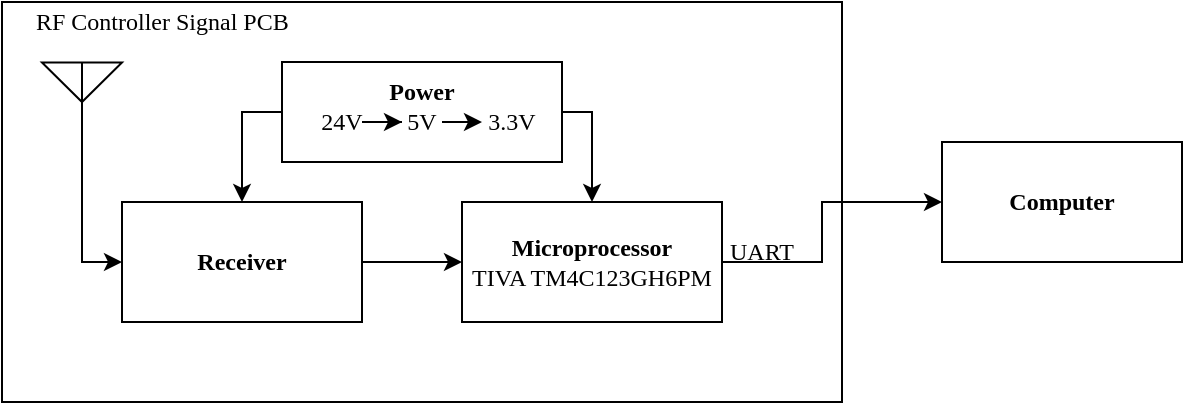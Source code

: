 <mxfile version="18.2.0" type="device"><diagram id="y-KSvzYIL4UadPg2U70o" name="Page-1"><mxGraphModel dx="730" dy="275" grid="1" gridSize="10" guides="1" tooltips="1" connect="1" arrows="1" fold="1" page="1" pageScale="1" pageWidth="850" pageHeight="1100" math="0" shadow="0"><root><mxCell id="0"/><mxCell id="1" parent="0"/><mxCell id="eJ3mmojdE80o8Dri0P_g-1" value="" style="rounded=0;whiteSpace=wrap;html=1;" parent="1" vertex="1"><mxGeometry x="130" y="40" width="420" height="200" as="geometry"/></mxCell><mxCell id="eJ3mmojdE80o8Dri0P_g-16" style="edgeStyle=orthogonalEdgeStyle;rounded=0;orthogonalLoop=1;jettySize=auto;html=1;exitX=0;exitY=0.5;exitDx=0;exitDy=0;entryX=0.5;entryY=0;entryDx=0;entryDy=0;fontFamily=Times New Roman;" parent="1" source="eJ3mmojdE80o8Dri0P_g-2" target="eJ3mmojdE80o8Dri0P_g-10" edge="1"><mxGeometry relative="1" as="geometry"/></mxCell><mxCell id="eJ3mmojdE80o8Dri0P_g-17" style="edgeStyle=orthogonalEdgeStyle;rounded=0;orthogonalLoop=1;jettySize=auto;html=1;exitX=1;exitY=0.5;exitDx=0;exitDy=0;entryX=0.5;entryY=0;entryDx=0;entryDy=0;fontFamily=Times New Roman;" parent="1" source="eJ3mmojdE80o8Dri0P_g-2" target="eJ3mmojdE80o8Dri0P_g-11" edge="1"><mxGeometry relative="1" as="geometry"><Array as="points"><mxPoint x="425" y="95"/></Array></mxGeometry></mxCell><mxCell id="eJ3mmojdE80o8Dri0P_g-2" value="" style="rounded=0;whiteSpace=wrap;html=1;" parent="1" vertex="1"><mxGeometry x="270" y="70" width="140" height="50" as="geometry"/></mxCell><mxCell id="eJ3mmojdE80o8Dri0P_g-3" value="&lt;font face=&quot;Times New Roman&quot;&gt;&lt;b&gt;Power&lt;/b&gt;&lt;/font&gt;" style="text;html=1;strokeColor=none;fillColor=none;align=center;verticalAlign=middle;whiteSpace=wrap;rounded=0;" parent="1" vertex="1"><mxGeometry x="310" y="70" width="60" height="30" as="geometry"/></mxCell><mxCell id="eJ3mmojdE80o8Dri0P_g-7" style="edgeStyle=orthogonalEdgeStyle;rounded=0;orthogonalLoop=1;jettySize=auto;html=1;fontFamily=Times New Roman;" parent="1" source="eJ3mmojdE80o8Dri0P_g-4" target="eJ3mmojdE80o8Dri0P_g-5" edge="1"><mxGeometry relative="1" as="geometry"/></mxCell><mxCell id="eJ3mmojdE80o8Dri0P_g-4" value="24V" style="text;html=1;strokeColor=none;fillColor=none;align=center;verticalAlign=middle;whiteSpace=wrap;rounded=0;fontFamily=Times New Roman;" parent="1" vertex="1"><mxGeometry x="290" y="85" width="20" height="30" as="geometry"/></mxCell><mxCell id="eJ3mmojdE80o8Dri0P_g-8" style="edgeStyle=orthogonalEdgeStyle;rounded=0;orthogonalLoop=1;jettySize=auto;html=1;fontFamily=Times New Roman;" parent="1" source="eJ3mmojdE80o8Dri0P_g-5" edge="1"><mxGeometry relative="1" as="geometry"><mxPoint x="370" y="100" as="targetPoint"/><Array as="points"><mxPoint x="360" y="100"/><mxPoint x="360" y="100"/></Array></mxGeometry></mxCell><mxCell id="eJ3mmojdE80o8Dri0P_g-5" value="5V" style="text;html=1;strokeColor=none;fillColor=none;align=center;verticalAlign=middle;whiteSpace=wrap;rounded=0;fontFamily=Times New Roman;" parent="1" vertex="1"><mxGeometry x="330" y="85" width="20" height="30" as="geometry"/></mxCell><mxCell id="eJ3mmojdE80o8Dri0P_g-6" value="3.3V" style="text;html=1;strokeColor=none;fillColor=none;align=center;verticalAlign=middle;whiteSpace=wrap;rounded=0;fontFamily=Times New Roman;" parent="1" vertex="1"><mxGeometry x="370" y="85" width="30" height="30" as="geometry"/></mxCell><mxCell id="eJ3mmojdE80o8Dri0P_g-13" style="edgeStyle=orthogonalEdgeStyle;rounded=0;orthogonalLoop=1;jettySize=auto;html=1;exitX=0.5;exitY=1;exitDx=0;exitDy=0;exitPerimeter=0;entryX=0;entryY=0.5;entryDx=0;entryDy=0;fontFamily=Times New Roman;" parent="1" source="eJ3mmojdE80o8Dri0P_g-9" target="eJ3mmojdE80o8Dri0P_g-10" edge="1"><mxGeometry relative="1" as="geometry"/></mxCell><mxCell id="eJ3mmojdE80o8Dri0P_g-9" value="" style="verticalLabelPosition=bottom;shadow=0;dashed=0;align=center;html=1;verticalAlign=top;shape=mxgraph.electrical.radio.aerial_-_antenna_2;fontFamily=Times New Roman;" parent="1" vertex="1"><mxGeometry x="150" y="70" width="40" height="50" as="geometry"/></mxCell><mxCell id="eJ3mmojdE80o8Dri0P_g-12" style="edgeStyle=orthogonalEdgeStyle;rounded=0;orthogonalLoop=1;jettySize=auto;html=1;entryX=0;entryY=0.5;entryDx=0;entryDy=0;fontFamily=Times New Roman;" parent="1" source="eJ3mmojdE80o8Dri0P_g-10" target="eJ3mmojdE80o8Dri0P_g-11" edge="1"><mxGeometry relative="1" as="geometry"/></mxCell><mxCell id="eJ3mmojdE80o8Dri0P_g-10" value="&lt;b&gt;Receiver&lt;/b&gt;" style="rounded=0;whiteSpace=wrap;html=1;fontFamily=Times New Roman;" parent="1" vertex="1"><mxGeometry x="190" y="140" width="120" height="60" as="geometry"/></mxCell><mxCell id="eJ3mmojdE80o8Dri0P_g-21" style="edgeStyle=orthogonalEdgeStyle;rounded=0;orthogonalLoop=1;jettySize=auto;html=1;entryX=0;entryY=0.5;entryDx=0;entryDy=0;fontFamily=Times New Roman;" parent="1" source="eJ3mmojdE80o8Dri0P_g-11" target="eJ3mmojdE80o8Dri0P_g-18" edge="1"><mxGeometry relative="1" as="geometry"><Array as="points"><mxPoint x="540" y="170"/><mxPoint x="540" y="140"/><mxPoint x="590" y="140"/></Array></mxGeometry></mxCell><mxCell id="eJ3mmojdE80o8Dri0P_g-11" value="&lt;b&gt;Microprocessor&lt;/b&gt;&lt;br&gt;TIVA TM4C123GH6PM" style="rounded=0;whiteSpace=wrap;html=1;fontFamily=Times New Roman;" parent="1" vertex="1"><mxGeometry x="360" y="140" width="130" height="60" as="geometry"/></mxCell><mxCell id="eJ3mmojdE80o8Dri0P_g-18" value="&lt;b&gt;Computer&lt;/b&gt;" style="rounded=0;whiteSpace=wrap;html=1;fontFamily=Times New Roman;" parent="1" vertex="1"><mxGeometry x="600" y="110" width="120" height="60" as="geometry"/></mxCell><mxCell id="eJ3mmojdE80o8Dri0P_g-19" value="UART" style="text;html=1;strokeColor=none;fillColor=none;align=center;verticalAlign=middle;whiteSpace=wrap;rounded=0;fontFamily=Times New Roman;" parent="1" vertex="1"><mxGeometry x="480" y="150" width="60" height="30" as="geometry"/></mxCell><mxCell id="a2w91r3hI2eFid2JPo9P-1" value="&lt;font face=&quot;Times New Roman&quot;&gt;RF Controller Signal PCB&lt;/font&gt;" style="text;html=1;strokeColor=none;fillColor=none;align=left;verticalAlign=middle;whiteSpace=wrap;rounded=0;" vertex="1" parent="1"><mxGeometry x="145" y="40" width="145" height="20" as="geometry"/></mxCell></root></mxGraphModel></diagram></mxfile>
